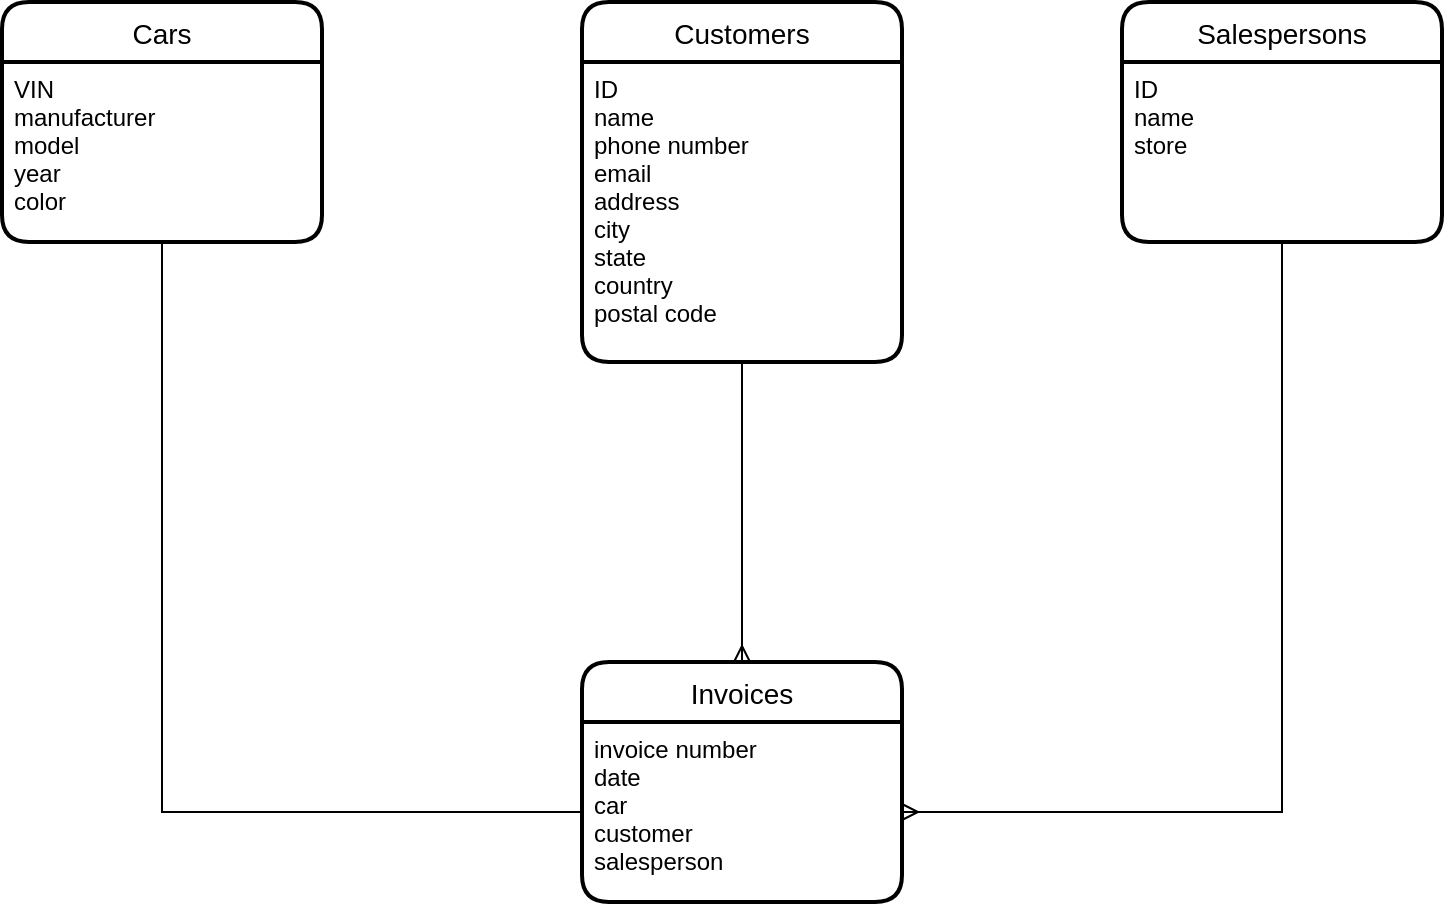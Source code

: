 <mxfile version="20.4.1" type="device"><diagram id="gGYli7R80N3cDhUPKbYZ" name="Page-1"><mxGraphModel dx="1018" dy="577" grid="1" gridSize="10" guides="1" tooltips="1" connect="1" arrows="1" fold="1" page="1" pageScale="1" pageWidth="827" pageHeight="1169" math="0" shadow="0"><root><mxCell id="0"/><mxCell id="1" parent="0"/><mxCell id="wzMiUxyEB5YnxN04qCTV-1" value="Cars" style="swimlane;childLayout=stackLayout;horizontal=1;startSize=30;horizontalStack=0;rounded=1;fontSize=14;fontStyle=0;strokeWidth=2;resizeParent=0;resizeLast=1;shadow=0;dashed=0;align=center;" vertex="1" parent="1"><mxGeometry x="20" y="40" width="160" height="120" as="geometry"/></mxCell><mxCell id="wzMiUxyEB5YnxN04qCTV-2" value="VIN&#10;manufacturer&#10;model&#10;year&#10;color" style="align=left;strokeColor=none;fillColor=none;spacingLeft=4;fontSize=12;verticalAlign=top;resizable=0;rotatable=0;part=1;" vertex="1" parent="wzMiUxyEB5YnxN04qCTV-1"><mxGeometry y="30" width="160" height="90" as="geometry"/></mxCell><mxCell id="wzMiUxyEB5YnxN04qCTV-3" value="Customers" style="swimlane;childLayout=stackLayout;horizontal=1;startSize=30;horizontalStack=0;rounded=1;fontSize=14;fontStyle=0;strokeWidth=2;resizeParent=0;resizeLast=1;shadow=0;dashed=0;align=center;" vertex="1" parent="1"><mxGeometry x="310" y="40" width="160" height="180" as="geometry"/></mxCell><mxCell id="wzMiUxyEB5YnxN04qCTV-4" value="ID&#10;name&#10;phone number&#10;email&#10;address&#10;city&#10;state&#10;country&#10;postal code" style="align=left;strokeColor=none;fillColor=none;spacingLeft=4;fontSize=12;verticalAlign=top;resizable=0;rotatable=0;part=1;" vertex="1" parent="wzMiUxyEB5YnxN04qCTV-3"><mxGeometry y="30" width="160" height="150" as="geometry"/></mxCell><mxCell id="wzMiUxyEB5YnxN04qCTV-5" value="Invoices" style="swimlane;childLayout=stackLayout;horizontal=1;startSize=30;horizontalStack=0;rounded=1;fontSize=14;fontStyle=0;strokeWidth=2;resizeParent=0;resizeLast=1;shadow=0;dashed=0;align=center;" vertex="1" parent="1"><mxGeometry x="310" y="370" width="160" height="120" as="geometry"/></mxCell><mxCell id="wzMiUxyEB5YnxN04qCTV-6" value="invoice number&#10;date&#10;car&#10;customer&#10;salesperson" style="align=left;strokeColor=none;fillColor=none;spacingLeft=4;fontSize=12;verticalAlign=top;resizable=0;rotatable=0;part=1;" vertex="1" parent="wzMiUxyEB5YnxN04qCTV-5"><mxGeometry y="30" width="160" height="90" as="geometry"/></mxCell><mxCell id="wzMiUxyEB5YnxN04qCTV-7" value="Salespersons" style="swimlane;childLayout=stackLayout;horizontal=1;startSize=30;horizontalStack=0;rounded=1;fontSize=14;fontStyle=0;strokeWidth=2;resizeParent=0;resizeLast=1;shadow=0;dashed=0;align=center;" vertex="1" parent="1"><mxGeometry x="580" y="40" width="160" height="120" as="geometry"/></mxCell><mxCell id="wzMiUxyEB5YnxN04qCTV-8" value="ID&#10;name&#10;store" style="align=left;strokeColor=none;fillColor=none;spacingLeft=4;fontSize=12;verticalAlign=top;resizable=0;rotatable=0;part=1;" vertex="1" parent="wzMiUxyEB5YnxN04qCTV-7"><mxGeometry y="30" width="160" height="90" as="geometry"/></mxCell><mxCell id="wzMiUxyEB5YnxN04qCTV-11" value="" style="endArrow=baseDash;html=1;rounded=0;exitX=0.5;exitY=1;exitDx=0;exitDy=0;entryX=0;entryY=0.5;entryDx=0;entryDy=0;endFill=0;" edge="1" parent="1" source="wzMiUxyEB5YnxN04qCTV-2" target="wzMiUxyEB5YnxN04qCTV-6"><mxGeometry width="50" height="50" relative="1" as="geometry"><mxPoint x="450" y="330" as="sourcePoint"/><mxPoint x="500" y="280" as="targetPoint"/><Array as="points"><mxPoint x="100" y="445"/></Array></mxGeometry></mxCell><mxCell id="wzMiUxyEB5YnxN04qCTV-12" value="" style="endArrow=ERmany;html=1;rounded=0;exitX=0.5;exitY=1;exitDx=0;exitDy=0;entryX=0.5;entryY=0;entryDx=0;entryDy=0;endFill=0;" edge="1" parent="1" source="wzMiUxyEB5YnxN04qCTV-4" target="wzMiUxyEB5YnxN04qCTV-5"><mxGeometry width="50" height="50" relative="1" as="geometry"><mxPoint x="450" y="330" as="sourcePoint"/><mxPoint x="500" y="280" as="targetPoint"/></mxGeometry></mxCell><mxCell id="wzMiUxyEB5YnxN04qCTV-16" value="" style="endArrow=ERmany;html=1;rounded=0;exitX=0.5;exitY=1;exitDx=0;exitDy=0;entryX=1;entryY=0.5;entryDx=0;entryDy=0;endFill=0;" edge="1" parent="1" source="wzMiUxyEB5YnxN04qCTV-8" target="wzMiUxyEB5YnxN04qCTV-6"><mxGeometry width="50" height="50" relative="1" as="geometry"><mxPoint x="450" y="330" as="sourcePoint"/><mxPoint x="500" y="280" as="targetPoint"/><Array as="points"><mxPoint x="660" y="445"/></Array></mxGeometry></mxCell></root></mxGraphModel></diagram></mxfile>